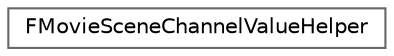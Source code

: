 digraph "Graphical Class Hierarchy"
{
 // INTERACTIVE_SVG=YES
 // LATEX_PDF_SIZE
  bgcolor="transparent";
  edge [fontname=Helvetica,fontsize=10,labelfontname=Helvetica,labelfontsize=10];
  node [fontname=Helvetica,fontsize=10,shape=box,height=0.2,width=0.4];
  rankdir="LR";
  Node0 [id="Node000000",label="FMovieSceneChannelValueHelper",height=0.2,width=0.4,color="grey40", fillcolor="white", style="filled",URL="$d3/d38/structFMovieSceneChannelValueHelper.html",tooltip="Utility class that gets and sets a specific key value for a key struct."];
}

